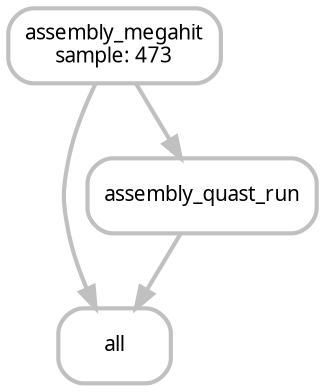 digraph snakemake_dag {
    graph[bgcolor=white, margin=0];
    node[shape=box, style=rounded, fontname=sans,                 fontsize=10, penwidth=2];
    edge[penwidth=2, color=grey];
	0[label = "all", color = "grey", style="rounded"];
	1[label = "assembly_quast_run", color = "grey", style="rounded"];
	2[label = "assembly_megahit\nsample: 473", color = "grey", style="rounded"];
	1 -> 0
	2 -> 0
	2 -> 1
}            
